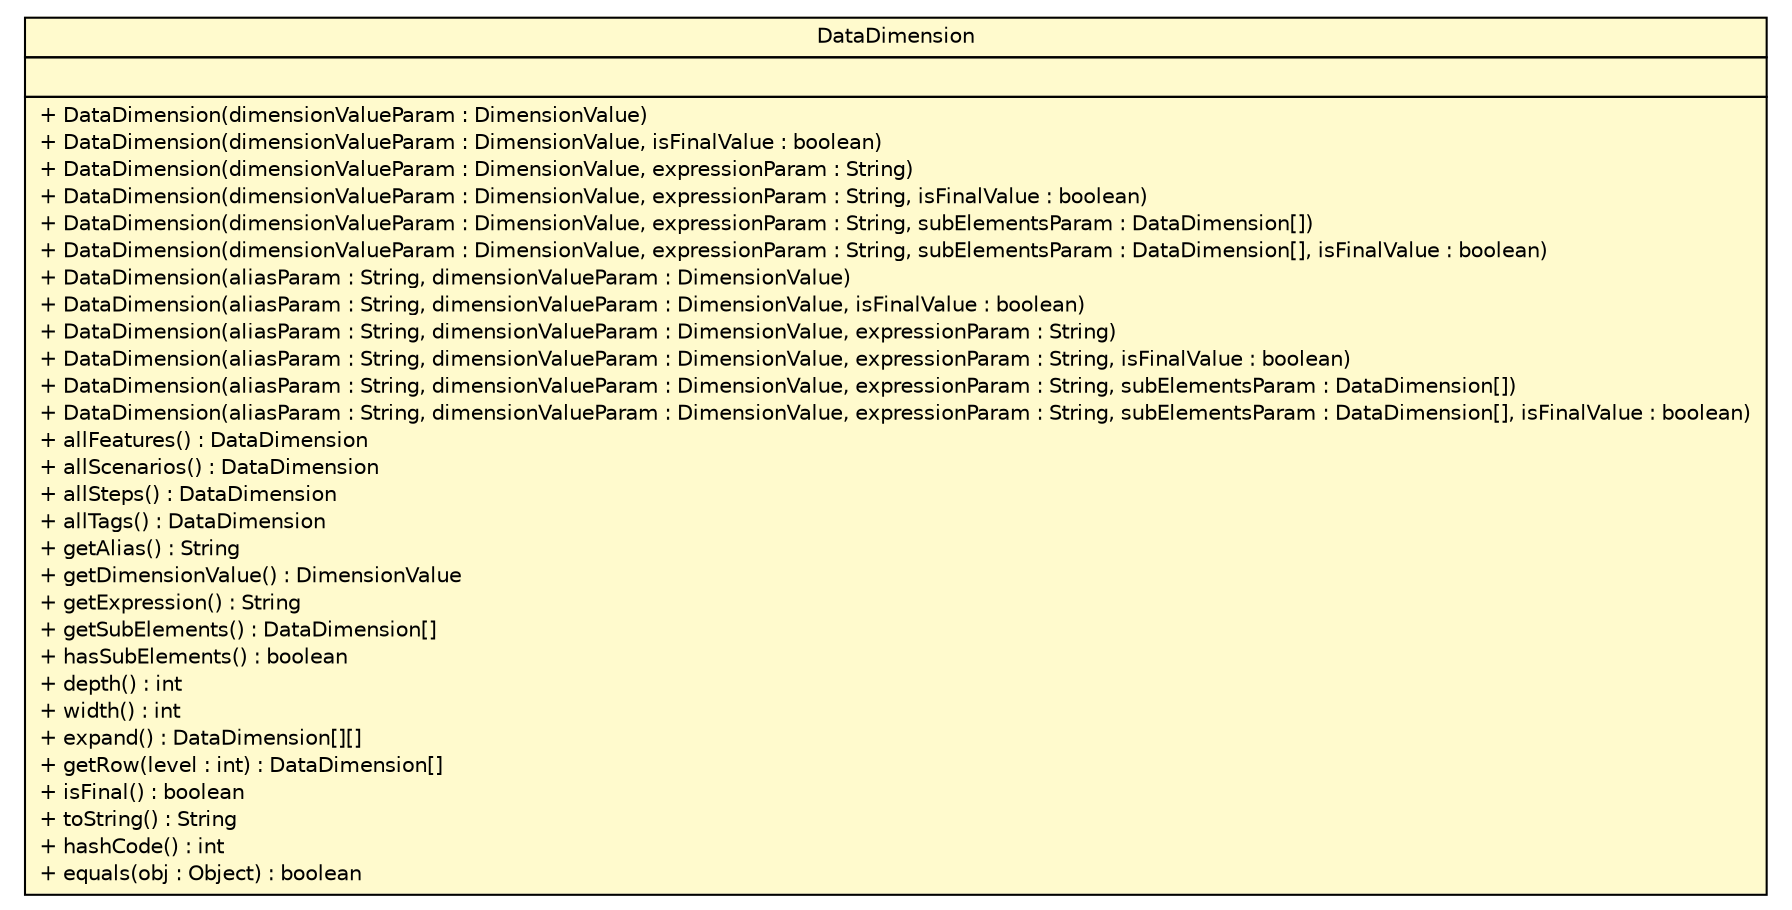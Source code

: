 #!/usr/local/bin/dot
#
# Class diagram 
# Generated by UMLGraph version R5_6 (http://www.umlgraph.org/)
#

digraph G {
	edge [fontname="Helvetica",fontsize=10,labelfontname="Helvetica",labelfontsize=10];
	node [fontname="Helvetica",fontsize=10,shape=plaintext];
	nodesep=0.25;
	ranksep=0.5;
	// com.github.mkolisnyk.cucumber.reporting.types.breakdown.DataDimension
	c7531 [label=<<table title="com.github.mkolisnyk.cucumber.reporting.types.breakdown.DataDimension" border="0" cellborder="1" cellspacing="0" cellpadding="2" port="p" bgcolor="lemonChiffon" href="./DataDimension.html">
		<tr><td><table border="0" cellspacing="0" cellpadding="1">
<tr><td align="center" balign="center"> DataDimension </td></tr>
		</table></td></tr>
		<tr><td><table border="0" cellspacing="0" cellpadding="1">
<tr><td align="left" balign="left">  </td></tr>
		</table></td></tr>
		<tr><td><table border="0" cellspacing="0" cellpadding="1">
<tr><td align="left" balign="left"> + DataDimension(dimensionValueParam : DimensionValue) </td></tr>
<tr><td align="left" balign="left"> + DataDimension(dimensionValueParam : DimensionValue, isFinalValue : boolean) </td></tr>
<tr><td align="left" balign="left"> + DataDimension(dimensionValueParam : DimensionValue, expressionParam : String) </td></tr>
<tr><td align="left" balign="left"> + DataDimension(dimensionValueParam : DimensionValue, expressionParam : String, isFinalValue : boolean) </td></tr>
<tr><td align="left" balign="left"> + DataDimension(dimensionValueParam : DimensionValue, expressionParam : String, subElementsParam : DataDimension[]) </td></tr>
<tr><td align="left" balign="left"> + DataDimension(dimensionValueParam : DimensionValue, expressionParam : String, subElementsParam : DataDimension[], isFinalValue : boolean) </td></tr>
<tr><td align="left" balign="left"> + DataDimension(aliasParam : String, dimensionValueParam : DimensionValue) </td></tr>
<tr><td align="left" balign="left"> + DataDimension(aliasParam : String, dimensionValueParam : DimensionValue, isFinalValue : boolean) </td></tr>
<tr><td align="left" balign="left"> + DataDimension(aliasParam : String, dimensionValueParam : DimensionValue, expressionParam : String) </td></tr>
<tr><td align="left" balign="left"> + DataDimension(aliasParam : String, dimensionValueParam : DimensionValue, expressionParam : String, isFinalValue : boolean) </td></tr>
<tr><td align="left" balign="left"> + DataDimension(aliasParam : String, dimensionValueParam : DimensionValue, expressionParam : String, subElementsParam : DataDimension[]) </td></tr>
<tr><td align="left" balign="left"> + DataDimension(aliasParam : String, dimensionValueParam : DimensionValue, expressionParam : String, subElementsParam : DataDimension[], isFinalValue : boolean) </td></tr>
<tr><td align="left" balign="left"> + allFeatures() : DataDimension </td></tr>
<tr><td align="left" balign="left"> + allScenarios() : DataDimension </td></tr>
<tr><td align="left" balign="left"> + allSteps() : DataDimension </td></tr>
<tr><td align="left" balign="left"> + allTags() : DataDimension </td></tr>
<tr><td align="left" balign="left"> + getAlias() : String </td></tr>
<tr><td align="left" balign="left"> + getDimensionValue() : DimensionValue </td></tr>
<tr><td align="left" balign="left"> + getExpression() : String </td></tr>
<tr><td align="left" balign="left"> + getSubElements() : DataDimension[] </td></tr>
<tr><td align="left" balign="left"> + hasSubElements() : boolean </td></tr>
<tr><td align="left" balign="left"> + depth() : int </td></tr>
<tr><td align="left" balign="left"> + width() : int </td></tr>
<tr><td align="left" balign="left"> + expand() : DataDimension[][] </td></tr>
<tr><td align="left" balign="left"> + getRow(level : int) : DataDimension[] </td></tr>
<tr><td align="left" balign="left"> + isFinal() : boolean </td></tr>
<tr><td align="left" balign="left"> + toString() : String </td></tr>
<tr><td align="left" balign="left"> + hashCode() : int </td></tr>
<tr><td align="left" balign="left"> + equals(obj : Object) : boolean </td></tr>
		</table></td></tr>
		</table>>, URL="./DataDimension.html", fontname="Helvetica", fontcolor="black", fontsize=10.0];
}

